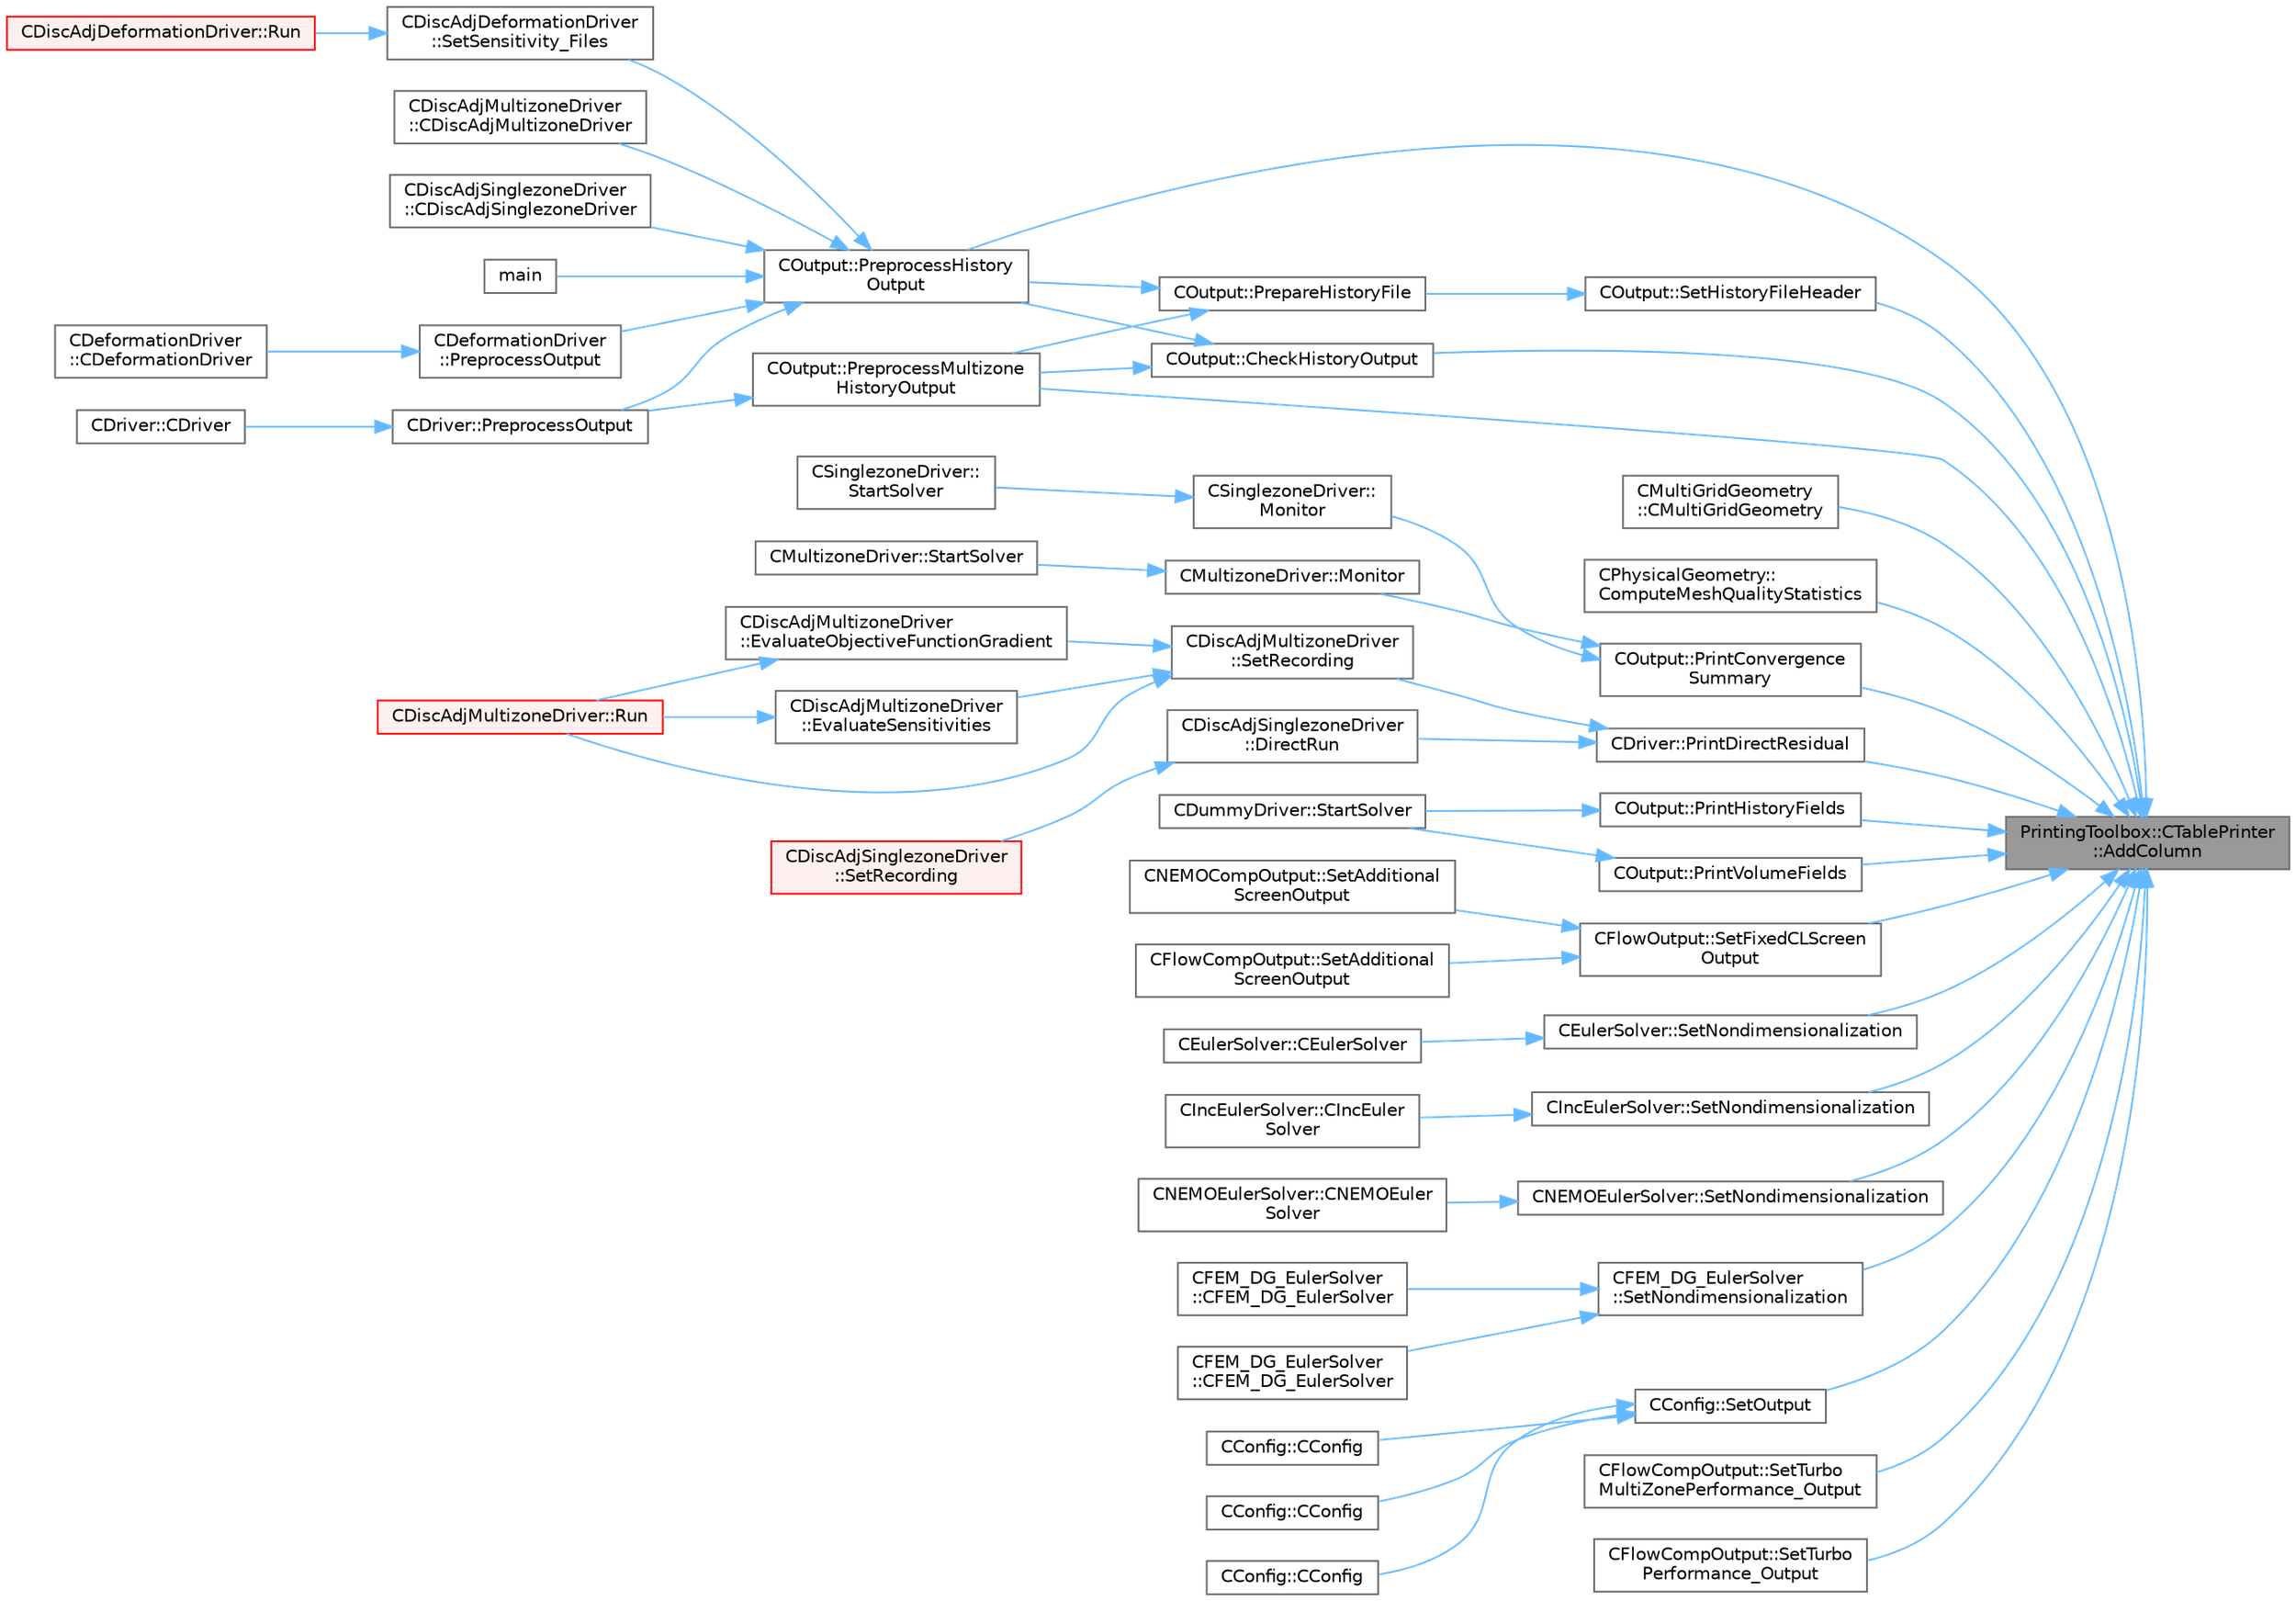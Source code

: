 digraph "PrintingToolbox::CTablePrinter::AddColumn"
{
 // LATEX_PDF_SIZE
  bgcolor="transparent";
  edge [fontname=Helvetica,fontsize=10,labelfontname=Helvetica,labelfontsize=10];
  node [fontname=Helvetica,fontsize=10,shape=box,height=0.2,width=0.4];
  rankdir="RL";
  Node1 [id="Node000001",label="PrintingToolbox::CTablePrinter\l::AddColumn",height=0.2,width=0.4,color="gray40", fillcolor="grey60", style="filled", fontcolor="black",tooltip="Add a column to the table by specifiying the header name and the width."];
  Node1 -> Node2 [id="edge1_Node000001_Node000002",dir="back",color="steelblue1",style="solid",tooltip=" "];
  Node2 [id="Node000002",label="COutput::CheckHistoryOutput",height=0.2,width=0.4,color="grey40", fillcolor="white", style="filled",URL="$classCOutput.html#a20d22a09cbeb3fb432169060622daace",tooltip="CheckHistoryOutput."];
  Node2 -> Node3 [id="edge2_Node000002_Node000003",dir="back",color="steelblue1",style="solid",tooltip=" "];
  Node3 [id="Node000003",label="COutput::PreprocessHistory\lOutput",height=0.2,width=0.4,color="grey40", fillcolor="white", style="filled",URL="$classCOutput.html#afbd232d7c9236d1415382a195f6cff4e",tooltip="Preprocess the history output by setting the history fields and opening the history file."];
  Node3 -> Node4 [id="edge3_Node000003_Node000004",dir="back",color="steelblue1",style="solid",tooltip=" "];
  Node4 [id="Node000004",label="CDiscAdjMultizoneDriver\l::CDiscAdjMultizoneDriver",height=0.2,width=0.4,color="grey40", fillcolor="white", style="filled",URL="$classCDiscAdjMultizoneDriver.html#a4cfdd2d2d3b7cc7a40052d13d918da2f",tooltip="Constructor of the class."];
  Node3 -> Node5 [id="edge4_Node000003_Node000005",dir="back",color="steelblue1",style="solid",tooltip=" "];
  Node5 [id="Node000005",label="CDiscAdjSinglezoneDriver\l::CDiscAdjSinglezoneDriver",height=0.2,width=0.4,color="grey40", fillcolor="white", style="filled",URL="$classCDiscAdjSinglezoneDriver.html#a0194e68e223aeda2e78f09cc413079ac",tooltip="Constructor of the class."];
  Node3 -> Node6 [id="edge5_Node000003_Node000006",dir="back",color="steelblue1",style="solid",tooltip=" "];
  Node6 [id="Node000006",label="main",height=0.2,width=0.4,color="grey40", fillcolor="white", style="filled",URL="$SU2__SOL_8cpp.html#a0ddf1224851353fc92bfbff6f499fa97",tooltip=" "];
  Node3 -> Node7 [id="edge6_Node000003_Node000007",dir="back",color="steelblue1",style="solid",tooltip=" "];
  Node7 [id="Node000007",label="CDeformationDriver\l::PreprocessOutput",height=0.2,width=0.4,color="grey40", fillcolor="white", style="filled",URL="$classCDeformationDriver.html#af045d20ed2c98a5e91acf3b0cacabca1",tooltip="Preprocess the output container."];
  Node7 -> Node8 [id="edge7_Node000007_Node000008",dir="back",color="steelblue1",style="solid",tooltip=" "];
  Node8 [id="Node000008",label="CDeformationDriver\l::CDeformationDriver",height=0.2,width=0.4,color="grey40", fillcolor="white", style="filled",URL="$classCDeformationDriver.html#a598689718de003eea6540a042e6c7994",tooltip="Constructor of the class."];
  Node3 -> Node9 [id="edge8_Node000003_Node000009",dir="back",color="steelblue1",style="solid",tooltip=" "];
  Node9 [id="Node000009",label="CDriver::PreprocessOutput",height=0.2,width=0.4,color="grey40", fillcolor="white", style="filled",URL="$classCDriver.html#aac70f5c946c560c5384300dd6605a179",tooltip="Preprocess the output container."];
  Node9 -> Node10 [id="edge9_Node000009_Node000010",dir="back",color="steelblue1",style="solid",tooltip=" "];
  Node10 [id="Node000010",label="CDriver::CDriver",height=0.2,width=0.4,color="grey40", fillcolor="white", style="filled",URL="$classCDriver.html#a3fca4a013a6efa9bbb38fe78a86b5f3d",tooltip="Constructor of the class."];
  Node3 -> Node11 [id="edge10_Node000003_Node000011",dir="back",color="steelblue1",style="solid",tooltip=" "];
  Node11 [id="Node000011",label="CDiscAdjDeformationDriver\l::SetSensitivity_Files",height=0.2,width=0.4,color="grey40", fillcolor="white", style="filled",URL="$classCDiscAdjDeformationDriver.html#ab49c2697cc6d4ff4e0914e887375aca4",tooltip="Write the sensitivity (including mesh sensitivity) computed with the discrete adjoint method on the s..."];
  Node11 -> Node12 [id="edge11_Node000011_Node000012",dir="back",color="steelblue1",style="solid",tooltip=" "];
  Node12 [id="Node000012",label="CDiscAdjDeformationDriver::Run",height=0.2,width=0.4,color="red", fillcolor="#FFF0F0", style="filled",URL="$classCDiscAdjDeformationDriver.html#adb51f9096356607d6f48c05891dec0cb",tooltip="Launch the driver computation."];
  Node2 -> Node14 [id="edge12_Node000002_Node000014",dir="back",color="steelblue1",style="solid",tooltip=" "];
  Node14 [id="Node000014",label="COutput::PreprocessMultizone\lHistoryOutput",height=0.2,width=0.4,color="grey40", fillcolor="white", style="filled",URL="$classCOutput.html#a638e3fa3f488f610107742dda71c1b53",tooltip="Preprocess the history output by setting the history fields and opening the history file."];
  Node14 -> Node9 [id="edge13_Node000014_Node000009",dir="back",color="steelblue1",style="solid",tooltip=" "];
  Node1 -> Node15 [id="edge14_Node000001_Node000015",dir="back",color="steelblue1",style="solid",tooltip=" "];
  Node15 [id="Node000015",label="CMultiGridGeometry\l::CMultiGridGeometry",height=0.2,width=0.4,color="grey40", fillcolor="white", style="filled",URL="$classCMultiGridGeometry.html#a59a712b6935d3057542cc1481e44c1c3",tooltip="Constructor of the class."];
  Node1 -> Node16 [id="edge15_Node000001_Node000016",dir="back",color="steelblue1",style="solid",tooltip=" "];
  Node16 [id="Node000016",label="CPhysicalGeometry::\lComputeMeshQualityStatistics",height=0.2,width=0.4,color="grey40", fillcolor="white", style="filled",URL="$classCPhysicalGeometry.html#a7cb41549dc077f561b34e1595847a3c0",tooltip="Compute 3 grid quality metrics: orthogonality angle, dual cell aspect ratio, and dual cell volume rat..."];
  Node1 -> Node3 [id="edge16_Node000001_Node000003",dir="back",color="steelblue1",style="solid",tooltip=" "];
  Node1 -> Node14 [id="edge17_Node000001_Node000014",dir="back",color="steelblue1",style="solid",tooltip=" "];
  Node1 -> Node17 [id="edge18_Node000001_Node000017",dir="back",color="steelblue1",style="solid",tooltip=" "];
  Node17 [id="Node000017",label="COutput::PrintConvergence\lSummary",height=0.2,width=0.4,color="grey40", fillcolor="white", style="filled",URL="$classCOutput.html#a383bf46bc29c7719974a59b3213b2ad3",tooltip="Print a summary of the convergence to screen."];
  Node17 -> Node18 [id="edge19_Node000017_Node000018",dir="back",color="steelblue1",style="solid",tooltip=" "];
  Node18 [id="Node000018",label="CMultizoneDriver::Monitor",height=0.2,width=0.4,color="grey40", fillcolor="white", style="filled",URL="$classCMultizoneDriver.html#ac81ebb376f390e72c1eac2b3a3965fc8",tooltip="Check if simulation converged and return appropriate boolean."];
  Node18 -> Node19 [id="edge20_Node000018_Node000019",dir="back",color="steelblue1",style="solid",tooltip=" "];
  Node19 [id="Node000019",label="CMultizoneDriver::StartSolver",height=0.2,width=0.4,color="grey40", fillcolor="white", style="filled",URL="$classCMultizoneDriver.html#a48545e4827cc34298f792995e06d90dd",tooltip="[Overload] Launch the computation for multizone problems."];
  Node17 -> Node20 [id="edge21_Node000017_Node000020",dir="back",color="steelblue1",style="solid",tooltip=" "];
  Node20 [id="Node000020",label="CSinglezoneDriver::\lMonitor",height=0.2,width=0.4,color="grey40", fillcolor="white", style="filled",URL="$classCSinglezoneDriver.html#a3484ba9d87df5affdc2ac0f22004ff58",tooltip="Monitor."];
  Node20 -> Node21 [id="edge22_Node000020_Node000021",dir="back",color="steelblue1",style="solid",tooltip=" "];
  Node21 [id="Node000021",label="CSinglezoneDriver::\lStartSolver",height=0.2,width=0.4,color="grey40", fillcolor="white", style="filled",URL="$classCSinglezoneDriver.html#ac98c6acfe034381fb3b77c6753c4d734",tooltip="[Overload] Launch the computation for single-zone problems."];
  Node1 -> Node22 [id="edge23_Node000001_Node000022",dir="back",color="steelblue1",style="solid",tooltip=" "];
  Node22 [id="Node000022",label="CDriver::PrintDirectResidual",height=0.2,width=0.4,color="grey40", fillcolor="white", style="filled",URL="$classCDriver.html#a57fa51de6cd01f9946ed9102b92c9204",tooltip="Print out the direct residuals."];
  Node22 -> Node23 [id="edge24_Node000022_Node000023",dir="back",color="steelblue1",style="solid",tooltip=" "];
  Node23 [id="Node000023",label="CDiscAdjSinglezoneDriver\l::DirectRun",height=0.2,width=0.4,color="grey40", fillcolor="white", style="filled",URL="$classCDiscAdjSinglezoneDriver.html#ab8e9115b4d9fb93eaa02b058077dd7de",tooltip="Run one iteration of the solver."];
  Node23 -> Node24 [id="edge25_Node000023_Node000024",dir="back",color="steelblue1",style="solid",tooltip=" "];
  Node24 [id="Node000024",label="CDiscAdjSinglezoneDriver\l::SetRecording",height=0.2,width=0.4,color="red", fillcolor="#FFF0F0", style="filled",URL="$classCDiscAdjSinglezoneDriver.html#ac5a9bbc8bf431a06a4ec315a514c9428",tooltip="Record one iteration of a flow iteration in within multiple zones."];
  Node22 -> Node29 [id="edge26_Node000022_Node000029",dir="back",color="steelblue1",style="solid",tooltip=" "];
  Node29 [id="Node000029",label="CDiscAdjMultizoneDriver\l::SetRecording",height=0.2,width=0.4,color="grey40", fillcolor="white", style="filled",URL="$classCDiscAdjMultizoneDriver.html#a6858d2798084ac58973760b98cbc268d",tooltip="Record one iteration of the primal problem within each zone."];
  Node29 -> Node30 [id="edge27_Node000029_Node000030",dir="back",color="steelblue1",style="solid",tooltip=" "];
  Node30 [id="Node000030",label="CDiscAdjMultizoneDriver\l::EvaluateObjectiveFunctionGradient",height=0.2,width=0.4,color="grey40", fillcolor="white", style="filled",URL="$classCDiscAdjMultizoneDriver.html#a7a644ee8fc2141f2083b91afd2cab856",tooltip="Evaluate the gradient of the objective function and add to \"External\"."];
  Node30 -> Node31 [id="edge28_Node000030_Node000031",dir="back",color="steelblue1",style="solid",tooltip=" "];
  Node31 [id="Node000031",label="CDiscAdjMultizoneDriver::Run",height=0.2,width=0.4,color="red", fillcolor="#FFF0F0", style="filled",URL="$classCDiscAdjMultizoneDriver.html#af996aecdb6d20aa4fc81c9b67295abf5",tooltip="[Overload] Run an discrete adjoint update of all solvers within multiple zones."];
  Node29 -> Node33 [id="edge29_Node000029_Node000033",dir="back",color="steelblue1",style="solid",tooltip=" "];
  Node33 [id="Node000033",label="CDiscAdjMultizoneDriver\l::EvaluateSensitivities",height=0.2,width=0.4,color="grey40", fillcolor="white", style="filled",URL="$classCDiscAdjMultizoneDriver.html#a9d998fae109427a1061069800ad931c3",tooltip="Evaluate sensitivites for the current adjoint solution and output files."];
  Node33 -> Node31 [id="edge30_Node000033_Node000031",dir="back",color="steelblue1",style="solid",tooltip=" "];
  Node29 -> Node31 [id="edge31_Node000029_Node000031",dir="back",color="steelblue1",style="solid",tooltip=" "];
  Node1 -> Node34 [id="edge32_Node000001_Node000034",dir="back",color="steelblue1",style="solid",tooltip=" "];
  Node34 [id="Node000034",label="COutput::PrintHistoryFields",height=0.2,width=0.4,color="grey40", fillcolor="white", style="filled",URL="$classCOutput.html#a1e8881399593324284be50df0a0f558b",tooltip="Print a list of all history output fields to screen."];
  Node34 -> Node35 [id="edge33_Node000034_Node000035",dir="back",color="steelblue1",style="solid",tooltip=" "];
  Node35 [id="Node000035",label="CDummyDriver::StartSolver",height=0.2,width=0.4,color="grey40", fillcolor="white", style="filled",URL="$classCDummyDriver.html#ad60cf1b4ec31b6fdbc690ac1a5a61ac9",tooltip="Does nothing except printing the information that no solver is running."];
  Node1 -> Node36 [id="edge34_Node000001_Node000036",dir="back",color="steelblue1",style="solid",tooltip=" "];
  Node36 [id="Node000036",label="COutput::PrintVolumeFields",height=0.2,width=0.4,color="grey40", fillcolor="white", style="filled",URL="$classCOutput.html#a1d6300a53b9e0177ab38297080d16d85",tooltip="Print a list of all volume output fields to screen."];
  Node36 -> Node35 [id="edge35_Node000036_Node000035",dir="back",color="steelblue1",style="solid",tooltip=" "];
  Node1 -> Node37 [id="edge36_Node000001_Node000037",dir="back",color="steelblue1",style="solid",tooltip=" "];
  Node37 [id="Node000037",label="CFlowOutput::SetFixedCLScreen\lOutput",height=0.2,width=0.4,color="grey40", fillcolor="white", style="filled",URL="$classCFlowOutput.html#a6202e5ad2932ba40ff66d2b51e669e49",tooltip="Write additional output for fixed CL mode."];
  Node37 -> Node38 [id="edge37_Node000037_Node000038",dir="back",color="steelblue1",style="solid",tooltip=" "];
  Node38 [id="Node000038",label="CFlowCompOutput::SetAdditional\lScreenOutput",height=0.2,width=0.4,color="grey40", fillcolor="white", style="filled",URL="$classCFlowCompOutput.html#ae4e6bec297f0eea058ffcd089bed713c",tooltip="Write any additional output defined for the current solver."];
  Node37 -> Node39 [id="edge38_Node000037_Node000039",dir="back",color="steelblue1",style="solid",tooltip=" "];
  Node39 [id="Node000039",label="CNEMOCompOutput::SetAdditional\lScreenOutput",height=0.2,width=0.4,color="grey40", fillcolor="white", style="filled",URL="$classCNEMOCompOutput.html#aea0e7a8444fa082f20ab61d3ed418972",tooltip="Write any additional output defined for the current solver."];
  Node1 -> Node40 [id="edge39_Node000001_Node000040",dir="back",color="steelblue1",style="solid",tooltip=" "];
  Node40 [id="Node000040",label="COutput::SetHistoryFileHeader",height=0.2,width=0.4,color="grey40", fillcolor="white", style="filled",URL="$classCOutput.html#a5411042863410de2e13390707fdadf21",tooltip="Set the history file header."];
  Node40 -> Node41 [id="edge40_Node000040_Node000041",dir="back",color="steelblue1",style="solid",tooltip=" "];
  Node41 [id="Node000041",label="COutput::PrepareHistoryFile",height=0.2,width=0.4,color="grey40", fillcolor="white", style="filled",URL="$classCOutput.html#a3407b42ec9ed68db746446e34d17dc3e",tooltip="Open the history file and write the header."];
  Node41 -> Node3 [id="edge41_Node000041_Node000003",dir="back",color="steelblue1",style="solid",tooltip=" "];
  Node41 -> Node14 [id="edge42_Node000041_Node000014",dir="back",color="steelblue1",style="solid",tooltip=" "];
  Node1 -> Node42 [id="edge43_Node000001_Node000042",dir="back",color="steelblue1",style="solid",tooltip=" "];
  Node42 [id="Node000042",label="CEulerSolver::SetNondimensionalization",height=0.2,width=0.4,color="grey40", fillcolor="white", style="filled",URL="$classCEulerSolver.html#a1c633d6e77fefb2e76308e2ba0af0c2c",tooltip="Set the solver nondimensionalization."];
  Node42 -> Node43 [id="edge44_Node000042_Node000043",dir="back",color="steelblue1",style="solid",tooltip=" "];
  Node43 [id="Node000043",label="CEulerSolver::CEulerSolver",height=0.2,width=0.4,color="grey40", fillcolor="white", style="filled",URL="$classCEulerSolver.html#acb987947b2e76a9900605cb5fee72460",tooltip="Main constructor of this class."];
  Node1 -> Node44 [id="edge45_Node000001_Node000044",dir="back",color="steelblue1",style="solid",tooltip=" "];
  Node44 [id="Node000044",label="CIncEulerSolver::SetNondimensionalization",height=0.2,width=0.4,color="grey40", fillcolor="white", style="filled",URL="$classCIncEulerSolver.html#a2cffaa24417cb3803d36d38b3874d6d0",tooltip="Set the solver nondimensionalization."];
  Node44 -> Node45 [id="edge46_Node000044_Node000045",dir="back",color="steelblue1",style="solid",tooltip=" "];
  Node45 [id="Node000045",label="CIncEulerSolver::CIncEuler\lSolver",height=0.2,width=0.4,color="grey40", fillcolor="white", style="filled",URL="$classCIncEulerSolver.html#a2a0c72c1d1d79e45c69da03e01f6281a",tooltip="Constructor of the class."];
  Node1 -> Node46 [id="edge47_Node000001_Node000046",dir="back",color="steelblue1",style="solid",tooltip=" "];
  Node46 [id="Node000046",label="CNEMOEulerSolver::SetNondimensionalization",height=0.2,width=0.4,color="grey40", fillcolor="white", style="filled",URL="$classCNEMOEulerSolver.html#ad23673d38da9e895e4802b6d4d000c1b",tooltip="Set the fluid solver nondimensionalization."];
  Node46 -> Node47 [id="edge48_Node000046_Node000047",dir="back",color="steelblue1",style="solid",tooltip=" "];
  Node47 [id="Node000047",label="CNEMOEulerSolver::CNEMOEuler\lSolver",height=0.2,width=0.4,color="grey40", fillcolor="white", style="filled",URL="$classCNEMOEulerSolver.html#a192d56e184ee19ad0b0dd3282b74f1e6",tooltip="Contructor of the class."];
  Node1 -> Node48 [id="edge49_Node000001_Node000048",dir="back",color="steelblue1",style="solid",tooltip=" "];
  Node48 [id="Node000048",label="CFEM_DG_EulerSolver\l::SetNondimensionalization",height=0.2,width=0.4,color="grey40", fillcolor="white", style="filled",URL="$classCFEM__DG__EulerSolver.html#a31316dc2fe564329d9bb372961b10a3a",tooltip="Set the fluid solver nondimensionalization."];
  Node48 -> Node49 [id="edge50_Node000048_Node000049",dir="back",color="steelblue1",style="solid",tooltip=" "];
  Node49 [id="Node000049",label="CFEM_DG_EulerSolver\l::CFEM_DG_EulerSolver",height=0.2,width=0.4,color="grey40", fillcolor="white", style="filled",URL="$classCFEM__DG__EulerSolver.html#a70d30ef9e7cd7620d54ec73f4b1ed28c",tooltip=" "];
  Node48 -> Node50 [id="edge51_Node000048_Node000050",dir="back",color="steelblue1",style="solid",tooltip=" "];
  Node50 [id="Node000050",label="CFEM_DG_EulerSolver\l::CFEM_DG_EulerSolver",height=0.2,width=0.4,color="grey40", fillcolor="white", style="filled",URL="$classCFEM__DG__EulerSolver.html#a677fa998b78bd489a3f8bee0d56623dd",tooltip=" "];
  Node1 -> Node51 [id="edge52_Node000001_Node000051",dir="back",color="steelblue1",style="solid",tooltip=" "];
  Node51 [id="Node000051",label="CConfig::SetOutput",height=0.2,width=0.4,color="grey40", fillcolor="white", style="filled",URL="$classCConfig.html#a47a216b4854f8d4553303594bc0ae0d7",tooltip="Config file output."];
  Node51 -> Node52 [id="edge53_Node000051_Node000052",dir="back",color="steelblue1",style="solid",tooltip=" "];
  Node52 [id="Node000052",label="CConfig::CConfig",height=0.2,width=0.4,color="grey40", fillcolor="white", style="filled",URL="$classCConfig.html#a3d4af90f9814eb1eb5458b47e16a367b",tooltip="Constructor of the class which reads the input file and uses default options from another config."];
  Node51 -> Node53 [id="edge54_Node000051_Node000053",dir="back",color="steelblue1",style="solid",tooltip=" "];
  Node53 [id="Node000053",label="CConfig::CConfig",height=0.2,width=0.4,color="grey40", fillcolor="white", style="filled",URL="$classCConfig.html#a5a75292fde1d25d31e9af11ab0a4d14a",tooltip="Constructor of the class which reads the input file."];
  Node51 -> Node54 [id="edge55_Node000051_Node000054",dir="back",color="steelblue1",style="solid",tooltip=" "];
  Node54 [id="Node000054",label="CConfig::CConfig",height=0.2,width=0.4,color="grey40", fillcolor="white", style="filled",URL="$classCConfig.html#a7838fcf42c4339de2d70c9bcc7e64410",tooltip="Constructor of the class which takes an istream buffer containing the config options."];
  Node1 -> Node55 [id="edge56_Node000001_Node000055",dir="back",color="steelblue1",style="solid",tooltip=" "];
  Node55 [id="Node000055",label="CFlowCompOutput::SetTurbo\lMultiZonePerformance_Output",height=0.2,width=0.4,color="grey40", fillcolor="white", style="filled",URL="$classCFlowCompOutput.html#aa4850384efbc66af2d2be163e53cdc38",tooltip="Sets the multizone turboperformacne screen output."];
  Node1 -> Node56 [id="edge57_Node000001_Node000056",dir="back",color="steelblue1",style="solid",tooltip=" "];
  Node56 [id="Node000056",label="CFlowCompOutput::SetTurbo\lPerformance_Output",height=0.2,width=0.4,color="grey40", fillcolor="white", style="filled",URL="$classCFlowCompOutput.html#a980dac22424e59a4c05c13bb1d7b4764",tooltip="Sets the turboperformance screen output."];
}
